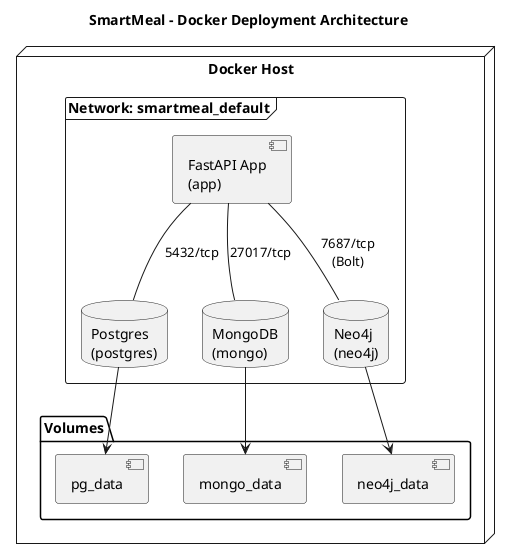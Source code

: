 @startuml
title SmartMeal - Docker Deployment Architecture

node "Docker Host" {

  frame "Network: smartmeal_default" {

    component "FastAPI App\n(app)" as app
    database "Postgres\n(postgres)" as db_pg
    database "MongoDB\n(mongo)" as db_mg
    database "Neo4j\n(neo4j)" as db_neo

    app -- db_pg : 5432/tcp
    app -- db_mg : 27017/tcp
    app -- db_neo : 7687/tcp\n(Bolt)

  }

  folder "Volumes" {
    [pg_data]
    [mongo_data]
    [neo4j_data]
  }

  db_pg --> pg_data
  db_mg --> mongo_data
  db_neo --> neo4j_data
}

@enduml
